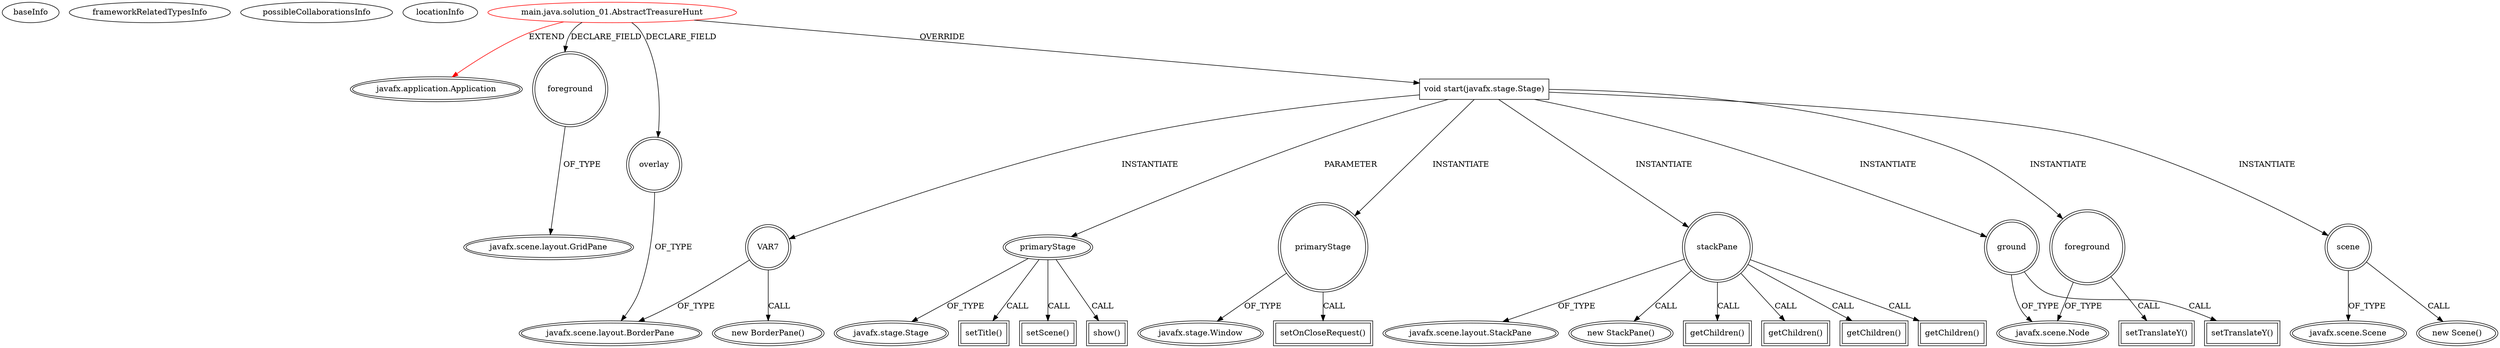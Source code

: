 digraph {
baseInfo[graphId=3802,category="extension_graph",isAnonymous=false,possibleRelation=false]
frameworkRelatedTypesInfo[0="javafx.application.Application"]
possibleCollaborationsInfo[]
locationInfo[projectName="nwaldispuehl-java-introduction-solutions",filePath="/nwaldispuehl-java-introduction-solutions/java-intro-solutions-master/hands_on_examples_sample_implementations/src/main/java/solution_01/AbstractTreasureHunt.java",contextSignature="AbstractTreasureHunt",graphId="3802"]
0[label="main.java.solution_01.AbstractTreasureHunt",vertexType="ROOT_CLIENT_CLASS_DECLARATION",isFrameworkType=false,color=red]
1[label="javafx.application.Application",vertexType="FRAMEWORK_CLASS_TYPE",isFrameworkType=true,peripheries=2]
2[label="foreground",vertexType="FIELD_DECLARATION",isFrameworkType=true,peripheries=2,shape=circle]
3[label="javafx.scene.layout.GridPane",vertexType="FRAMEWORK_CLASS_TYPE",isFrameworkType=true,peripheries=2]
4[label="overlay",vertexType="FIELD_DECLARATION",isFrameworkType=true,peripheries=2,shape=circle]
5[label="javafx.scene.layout.BorderPane",vertexType="FRAMEWORK_CLASS_TYPE",isFrameworkType=true,peripheries=2]
6[label="void start(javafx.stage.Stage)",vertexType="OVERRIDING_METHOD_DECLARATION",isFrameworkType=false,shape=box]
7[label="primaryStage",vertexType="PARAMETER_DECLARATION",isFrameworkType=true,peripheries=2]
8[label="javafx.stage.Stage",vertexType="FRAMEWORK_CLASS_TYPE",isFrameworkType=true,peripheries=2]
9[label="primaryStage",vertexType="VARIABLE_EXPRESION",isFrameworkType=true,peripheries=2,shape=circle]
11[label="javafx.stage.Window",vertexType="FRAMEWORK_CLASS_TYPE",isFrameworkType=true,peripheries=2]
10[label="setOnCloseRequest()",vertexType="INSIDE_CALL",isFrameworkType=true,peripheries=2,shape=box]
13[label="stackPane",vertexType="VARIABLE_EXPRESION",isFrameworkType=true,peripheries=2,shape=circle]
14[label="javafx.scene.layout.StackPane",vertexType="FRAMEWORK_CLASS_TYPE",isFrameworkType=true,peripheries=2]
12[label="new StackPane()",vertexType="CONSTRUCTOR_CALL",isFrameworkType=true,peripheries=2]
16[label="getChildren()",vertexType="INSIDE_CALL",isFrameworkType=true,peripheries=2,shape=box]
17[label="ground",vertexType="VARIABLE_EXPRESION",isFrameworkType=true,peripheries=2,shape=circle]
19[label="javafx.scene.Node",vertexType="FRAMEWORK_CLASS_TYPE",isFrameworkType=true,peripheries=2]
18[label="setTranslateY()",vertexType="INSIDE_CALL",isFrameworkType=true,peripheries=2,shape=box]
21[label="getChildren()",vertexType="INSIDE_CALL",isFrameworkType=true,peripheries=2,shape=box]
22[label="foreground",vertexType="VARIABLE_EXPRESION",isFrameworkType=true,peripheries=2,shape=circle]
23[label="setTranslateY()",vertexType="INSIDE_CALL",isFrameworkType=true,peripheries=2,shape=box]
26[label="getChildren()",vertexType="INSIDE_CALL",isFrameworkType=true,peripheries=2,shape=box]
28[label="VAR7",vertexType="VARIABLE_EXPRESION",isFrameworkType=true,peripheries=2,shape=circle]
27[label="new BorderPane()",vertexType="CONSTRUCTOR_CALL",isFrameworkType=true,peripheries=2]
31[label="getChildren()",vertexType="INSIDE_CALL",isFrameworkType=true,peripheries=2,shape=box]
33[label="scene",vertexType="VARIABLE_EXPRESION",isFrameworkType=true,peripheries=2,shape=circle]
34[label="javafx.scene.Scene",vertexType="FRAMEWORK_CLASS_TYPE",isFrameworkType=true,peripheries=2]
32[label="new Scene()",vertexType="CONSTRUCTOR_CALL",isFrameworkType=true,peripheries=2]
36[label="setTitle()",vertexType="INSIDE_CALL",isFrameworkType=true,peripheries=2,shape=box]
38[label="setScene()",vertexType="INSIDE_CALL",isFrameworkType=true,peripheries=2,shape=box]
40[label="show()",vertexType="INSIDE_CALL",isFrameworkType=true,peripheries=2,shape=box]
0->1[label="EXTEND",color=red]
0->2[label="DECLARE_FIELD"]
2->3[label="OF_TYPE"]
0->4[label="DECLARE_FIELD"]
4->5[label="OF_TYPE"]
0->6[label="OVERRIDE"]
7->8[label="OF_TYPE"]
6->7[label="PARAMETER"]
6->9[label="INSTANTIATE"]
9->11[label="OF_TYPE"]
9->10[label="CALL"]
6->13[label="INSTANTIATE"]
13->14[label="OF_TYPE"]
13->12[label="CALL"]
13->16[label="CALL"]
6->17[label="INSTANTIATE"]
17->19[label="OF_TYPE"]
17->18[label="CALL"]
13->21[label="CALL"]
6->22[label="INSTANTIATE"]
22->19[label="OF_TYPE"]
22->23[label="CALL"]
13->26[label="CALL"]
6->28[label="INSTANTIATE"]
28->5[label="OF_TYPE"]
28->27[label="CALL"]
13->31[label="CALL"]
6->33[label="INSTANTIATE"]
33->34[label="OF_TYPE"]
33->32[label="CALL"]
7->36[label="CALL"]
7->38[label="CALL"]
7->40[label="CALL"]
}
